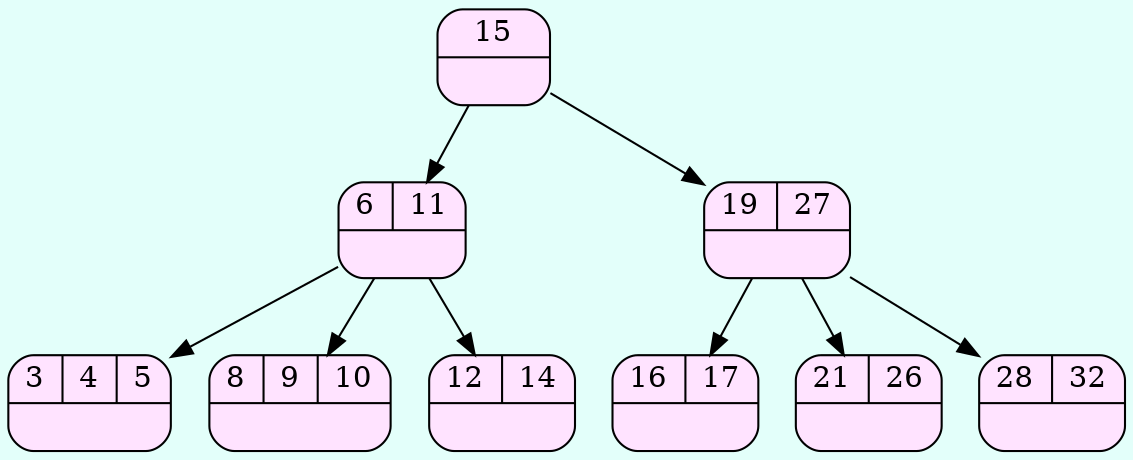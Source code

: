 digraph structs {
  bgcolor = "#E3FFFA"
 node [shape=Mrecord fillcolor="#FFE3FF" style =filled];
struct1713091683[label="{{15}|<here>}"];
struct58828410[label="{{6| 11}|<here>}"];
struct322509885[label="{{19| 27}|<here>}"];
struct1991013088[label="{{3| 4| 5}|<here>}"];
struct1294952698[label="{{8| 9| 10}|<here>}"];
struct1125360979[label="{{12| 14}|<here>}"];
struct403739128[label="{{16| 17}|<here>}"];
struct222223208[label="{{21| 26}|<here>}"];
struct996149901[label="{{28| 32}|<here>}"];

struct1713091683->struct58828410;
struct1713091683->struct322509885;
struct58828410->struct1991013088;
struct58828410->struct1294952698;
struct58828410->struct1125360979;
struct322509885->struct403739128;
struct322509885->struct222223208;
struct322509885->struct996149901;
}